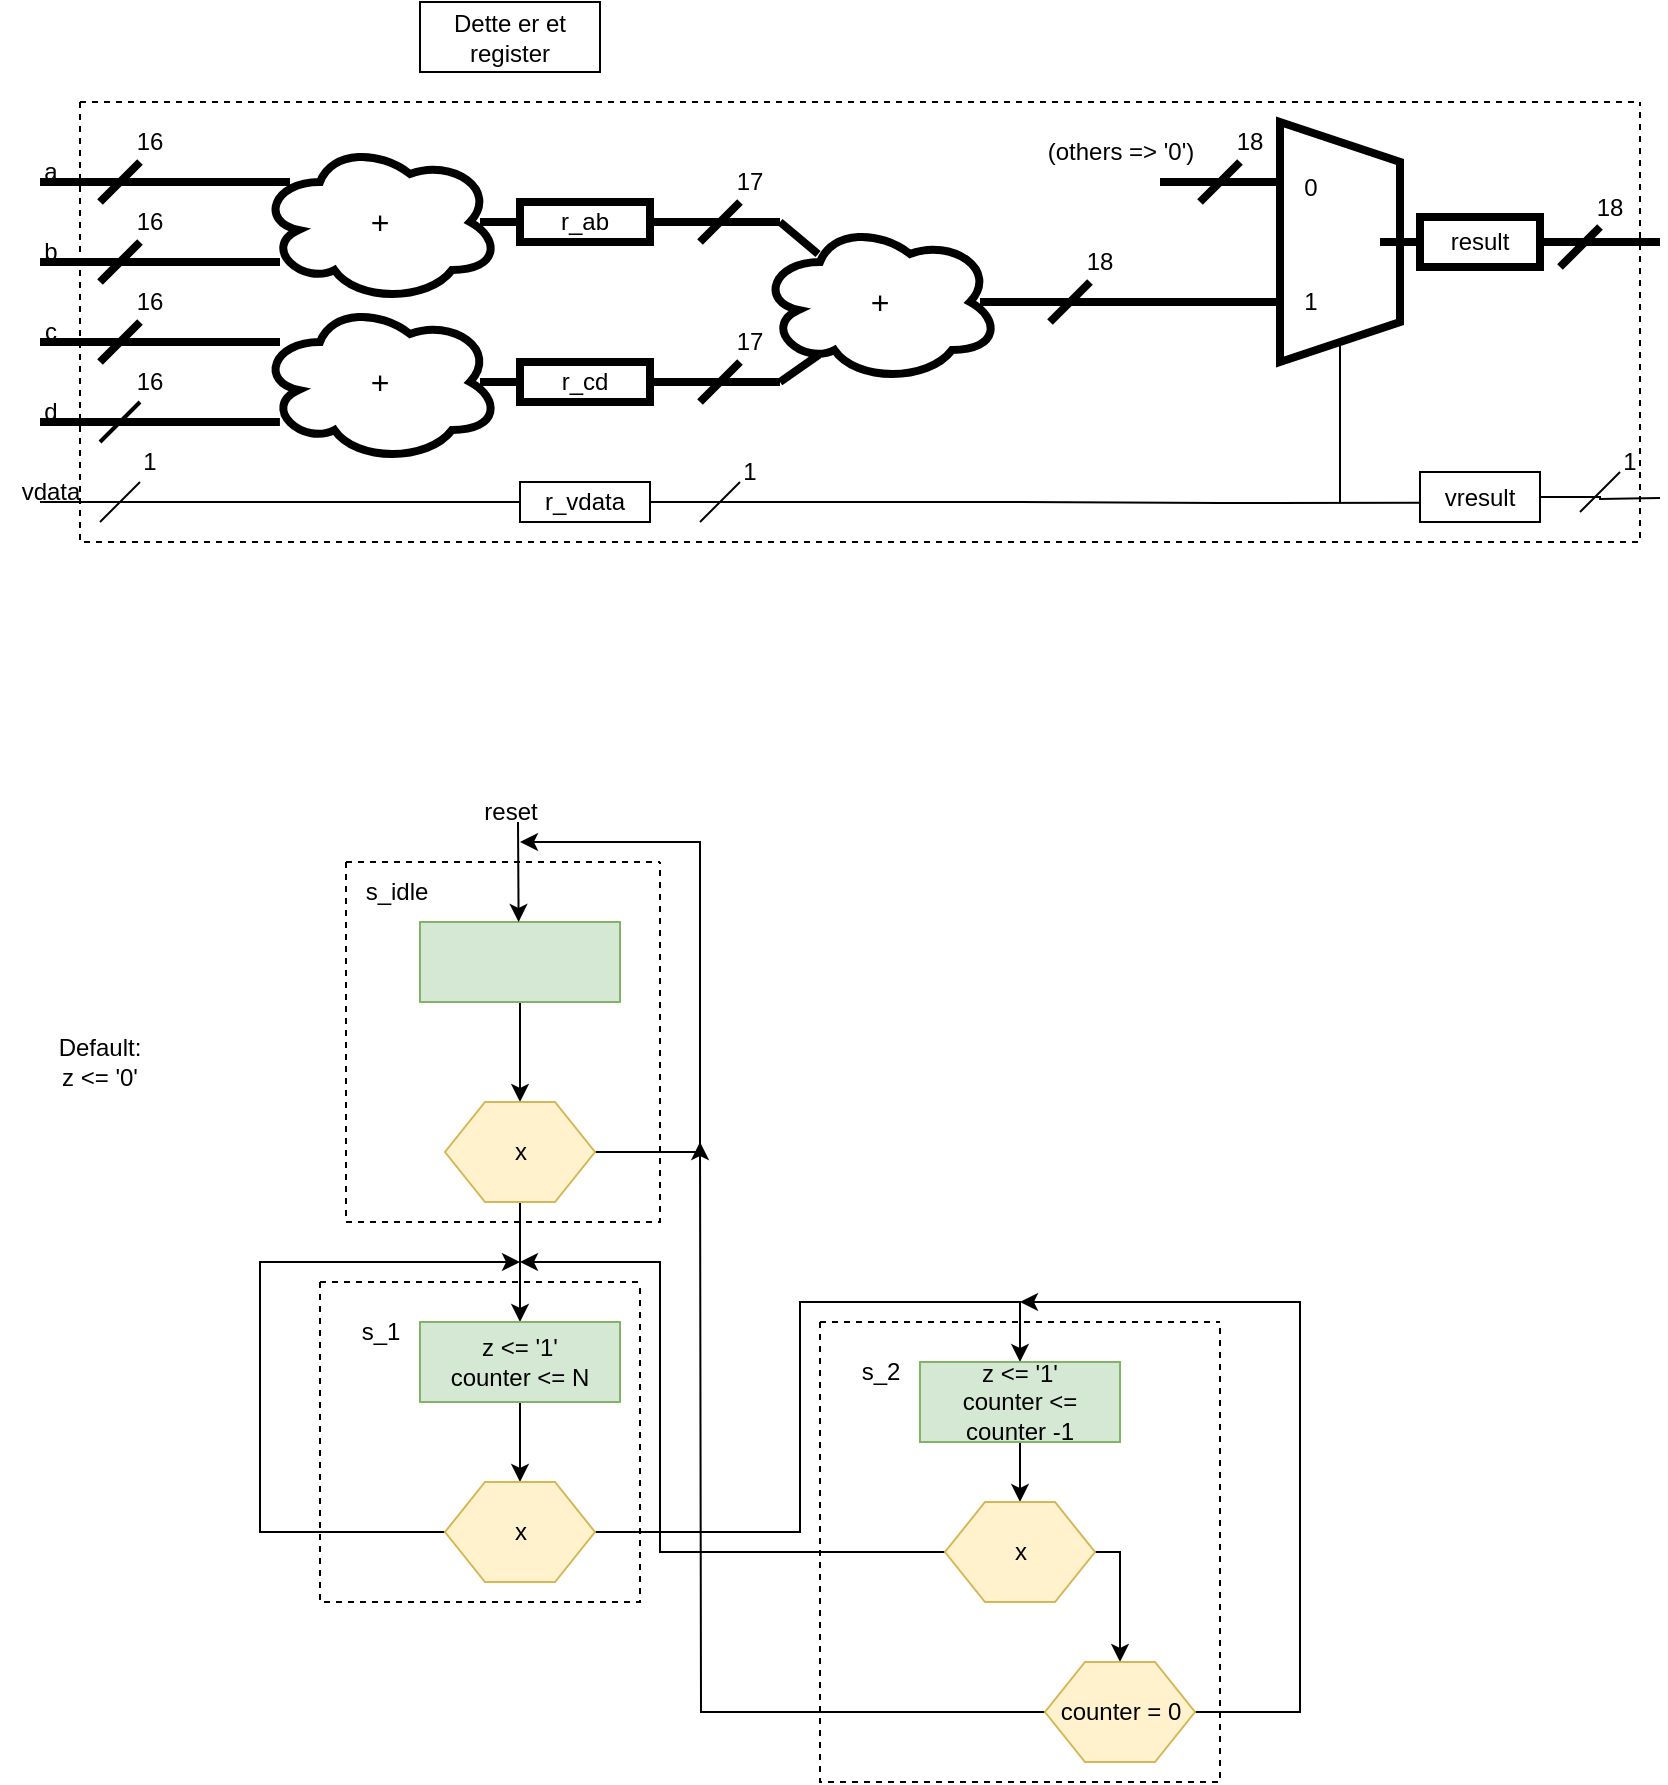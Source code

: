 <mxfile version="24.4.0" type="github">
  <diagram name="Page-1" id="O8xiczSv6fGkHhYAu4ld">
    <mxGraphModel dx="950" dy="628" grid="1" gridSize="10" guides="1" tooltips="1" connect="1" arrows="1" fold="1" page="1" pageScale="1" pageWidth="850" pageHeight="1100" math="0" shadow="0">
      <root>
        <mxCell id="0" />
        <mxCell id="1" parent="0" />
        <mxCell id="iTspX0f8WbzSxUGsEQno-1" value="" style="endArrow=none;html=1;rounded=0;strokeWidth=4;entryX=0.125;entryY=0.25;entryDx=0;entryDy=0;entryPerimeter=0;" parent="1" target="iTspX0f8WbzSxUGsEQno-30" edge="1">
          <mxGeometry width="50" height="50" relative="1" as="geometry">
            <mxPoint x="30" y="200" as="sourcePoint" />
            <mxPoint x="150" y="200" as="targetPoint" />
            <Array as="points">
              <mxPoint x="60" y="200" />
            </Array>
          </mxGeometry>
        </mxCell>
        <mxCell id="iTspX0f8WbzSxUGsEQno-2" value="a" style="text;html=1;align=center;verticalAlign=middle;resizable=0;points=[];autosize=1;strokeColor=none;fillColor=none;strokeWidth=4;" parent="1" vertex="1">
          <mxGeometry x="20" y="180" width="30" height="30" as="geometry" />
        </mxCell>
        <mxCell id="iTspX0f8WbzSxUGsEQno-3" value="" style="endArrow=none;html=1;rounded=0;strokeWidth=4;" parent="1" edge="1">
          <mxGeometry width="50" height="50" relative="1" as="geometry">
            <mxPoint x="30" y="240" as="sourcePoint" />
            <mxPoint x="150" y="240" as="targetPoint" />
          </mxGeometry>
        </mxCell>
        <mxCell id="iTspX0f8WbzSxUGsEQno-4" value="b" style="text;html=1;align=center;verticalAlign=middle;resizable=0;points=[];autosize=1;strokeColor=none;fillColor=none;strokeWidth=4;" parent="1" vertex="1">
          <mxGeometry x="20" y="220" width="30" height="30" as="geometry" />
        </mxCell>
        <mxCell id="iTspX0f8WbzSxUGsEQno-5" value="" style="endArrow=none;html=1;rounded=0;strokeWidth=4;" parent="1" edge="1">
          <mxGeometry width="50" height="50" relative="1" as="geometry">
            <mxPoint x="30" y="280" as="sourcePoint" />
            <mxPoint x="150" y="280" as="targetPoint" />
          </mxGeometry>
        </mxCell>
        <mxCell id="iTspX0f8WbzSxUGsEQno-6" value="c" style="text;html=1;align=center;verticalAlign=middle;resizable=0;points=[];autosize=1;strokeColor=none;fillColor=none;strokeWidth=4;" parent="1" vertex="1">
          <mxGeometry x="20" y="260" width="30" height="30" as="geometry" />
        </mxCell>
        <mxCell id="iTspX0f8WbzSxUGsEQno-7" value="" style="endArrow=none;html=1;rounded=0;strokeWidth=4;entryX=0.083;entryY=0.75;entryDx=0;entryDy=0;entryPerimeter=0;" parent="1" target="iTspX0f8WbzSxUGsEQno-32" edge="1">
          <mxGeometry width="50" height="50" relative="1" as="geometry">
            <mxPoint x="30" y="320" as="sourcePoint" />
            <mxPoint x="100" y="320" as="targetPoint" />
          </mxGeometry>
        </mxCell>
        <mxCell id="iTspX0f8WbzSxUGsEQno-8" value="d" style="text;html=1;align=center;verticalAlign=middle;resizable=0;points=[];autosize=1;strokeColor=none;fillColor=none;strokeWidth=2;" parent="1" vertex="1">
          <mxGeometry x="20" y="300" width="30" height="30" as="geometry" />
        </mxCell>
        <mxCell id="iTspX0f8WbzSxUGsEQno-9" value="" style="endArrow=none;html=1;rounded=0;strokeWidth=1;" parent="1" edge="1">
          <mxGeometry width="50" height="50" relative="1" as="geometry">
            <mxPoint x="30" y="360" as="sourcePoint" />
            <mxPoint x="250" y="360" as="targetPoint" />
          </mxGeometry>
        </mxCell>
        <mxCell id="iTspX0f8WbzSxUGsEQno-10" value="vdata" style="text;html=1;align=center;verticalAlign=middle;resizable=0;points=[];autosize=1;strokeColor=none;fillColor=none;strokeWidth=1;" parent="1" vertex="1">
          <mxGeometry x="10" y="340" width="50" height="30" as="geometry" />
        </mxCell>
        <mxCell id="iTspX0f8WbzSxUGsEQno-15" value="" style="group;strokeWidth=2;" parent="1" vertex="1" connectable="0">
          <mxGeometry x="60" y="170" width="40" height="40" as="geometry" />
        </mxCell>
        <mxCell id="iTspX0f8WbzSxUGsEQno-16" value="" style="endArrow=none;html=1;rounded=0;strokeWidth=4;" parent="iTspX0f8WbzSxUGsEQno-15" edge="1">
          <mxGeometry width="50" height="50" relative="1" as="geometry">
            <mxPoint y="40" as="sourcePoint" />
            <mxPoint x="20" y="20" as="targetPoint" />
          </mxGeometry>
        </mxCell>
        <mxCell id="iTspX0f8WbzSxUGsEQno-17" value="16" style="text;html=1;align=center;verticalAlign=middle;whiteSpace=wrap;rounded=0;strokeWidth=2;" parent="iTspX0f8WbzSxUGsEQno-15" vertex="1">
          <mxGeometry x="10" width="30" height="20" as="geometry" />
        </mxCell>
        <mxCell id="iTspX0f8WbzSxUGsEQno-18" value="" style="group;strokeWidth=4;" parent="1" vertex="1" connectable="0">
          <mxGeometry x="60" y="210" width="40" height="40" as="geometry" />
        </mxCell>
        <mxCell id="iTspX0f8WbzSxUGsEQno-19" value="" style="endArrow=none;html=1;rounded=0;strokeWidth=4;" parent="iTspX0f8WbzSxUGsEQno-18" edge="1">
          <mxGeometry width="50" height="50" relative="1" as="geometry">
            <mxPoint y="40" as="sourcePoint" />
            <mxPoint x="20" y="20" as="targetPoint" />
          </mxGeometry>
        </mxCell>
        <mxCell id="iTspX0f8WbzSxUGsEQno-20" value="16" style="text;html=1;align=center;verticalAlign=middle;whiteSpace=wrap;rounded=0;strokeWidth=4;" parent="iTspX0f8WbzSxUGsEQno-18" vertex="1">
          <mxGeometry x="10" width="30" height="20" as="geometry" />
        </mxCell>
        <mxCell id="iTspX0f8WbzSxUGsEQno-21" value="" style="group;strokeWidth=4;" parent="1" vertex="1" connectable="0">
          <mxGeometry x="60" y="250" width="40" height="40" as="geometry" />
        </mxCell>
        <mxCell id="iTspX0f8WbzSxUGsEQno-22" value="" style="endArrow=none;html=1;rounded=0;strokeWidth=4;" parent="iTspX0f8WbzSxUGsEQno-21" edge="1">
          <mxGeometry width="50" height="50" relative="1" as="geometry">
            <mxPoint y="40" as="sourcePoint" />
            <mxPoint x="20" y="20" as="targetPoint" />
          </mxGeometry>
        </mxCell>
        <mxCell id="iTspX0f8WbzSxUGsEQno-23" value="16" style="text;html=1;align=center;verticalAlign=middle;whiteSpace=wrap;rounded=0;strokeWidth=4;" parent="iTspX0f8WbzSxUGsEQno-21" vertex="1">
          <mxGeometry x="10" width="30" height="20" as="geometry" />
        </mxCell>
        <mxCell id="iTspX0f8WbzSxUGsEQno-24" value="" style="group;strokeWidth=2;" parent="1" vertex="1" connectable="0">
          <mxGeometry x="60" y="290" width="40" height="40" as="geometry" />
        </mxCell>
        <mxCell id="iTspX0f8WbzSxUGsEQno-25" value="" style="endArrow=none;html=1;rounded=0;strokeWidth=2;" parent="iTspX0f8WbzSxUGsEQno-24" edge="1">
          <mxGeometry width="50" height="50" relative="1" as="geometry">
            <mxPoint y="40" as="sourcePoint" />
            <mxPoint x="20" y="20" as="targetPoint" />
          </mxGeometry>
        </mxCell>
        <mxCell id="iTspX0f8WbzSxUGsEQno-26" value="16" style="text;html=1;align=center;verticalAlign=middle;whiteSpace=wrap;rounded=0;strokeWidth=4;" parent="iTspX0f8WbzSxUGsEQno-24" vertex="1">
          <mxGeometry x="10" width="30" height="20" as="geometry" />
        </mxCell>
        <mxCell id="iTspX0f8WbzSxUGsEQno-27" value="" style="group;strokeWidth=1;" parent="1" vertex="1" connectable="0">
          <mxGeometry x="60" y="330" width="40" height="40" as="geometry" />
        </mxCell>
        <mxCell id="iTspX0f8WbzSxUGsEQno-28" value="" style="endArrow=none;html=1;rounded=0;strokeWidth=1;" parent="iTspX0f8WbzSxUGsEQno-27" edge="1">
          <mxGeometry width="50" height="50" relative="1" as="geometry">
            <mxPoint y="40" as="sourcePoint" />
            <mxPoint x="20" y="20" as="targetPoint" />
          </mxGeometry>
        </mxCell>
        <mxCell id="iTspX0f8WbzSxUGsEQno-29" value="1" style="text;html=1;align=center;verticalAlign=middle;whiteSpace=wrap;rounded=0;strokeWidth=1;" parent="iTspX0f8WbzSxUGsEQno-27" vertex="1">
          <mxGeometry x="10" width="30" height="20" as="geometry" />
        </mxCell>
        <mxCell id="iTspX0f8WbzSxUGsEQno-33" style="edgeStyle=orthogonalEdgeStyle;rounded=0;orthogonalLoop=1;jettySize=auto;html=1;endArrow=none;endFill=0;strokeWidth=4;" parent="1" edge="1">
          <mxGeometry relative="1" as="geometry">
            <mxPoint x="270" y="220" as="targetPoint" />
            <mxPoint x="250" y="220" as="sourcePoint" />
          </mxGeometry>
        </mxCell>
        <mxCell id="iTspX0f8WbzSxUGsEQno-30" value="&lt;font style=&quot;font-size: 16px;&quot;&gt;+&lt;/font&gt;" style="ellipse;shape=cloud;whiteSpace=wrap;html=1;strokeWidth=4;" parent="1" vertex="1">
          <mxGeometry x="140" y="180" width="120" height="80" as="geometry" />
        </mxCell>
        <mxCell id="iTspX0f8WbzSxUGsEQno-32" value="&lt;font style=&quot;font-size: 16px;&quot;&gt;+&lt;/font&gt;" style="ellipse;shape=cloud;whiteSpace=wrap;html=1;strokeWidth=4;" parent="1" vertex="1">
          <mxGeometry x="140" y="260" width="120" height="80" as="geometry" />
        </mxCell>
        <mxCell id="iTspX0f8WbzSxUGsEQno-36" style="edgeStyle=orthogonalEdgeStyle;rounded=0;orthogonalLoop=1;jettySize=auto;html=1;endArrow=none;endFill=0;strokeWidth=4;" parent="1" source="iTspX0f8WbzSxUGsEQno-34" edge="1">
          <mxGeometry relative="1" as="geometry">
            <mxPoint x="400" y="220" as="targetPoint" />
          </mxGeometry>
        </mxCell>
        <mxCell id="iTspX0f8WbzSxUGsEQno-34" value="r_ab" style="rounded=0;whiteSpace=wrap;html=1;strokeWidth=4;" parent="1" vertex="1">
          <mxGeometry x="270" y="210" width="65" height="20" as="geometry" />
        </mxCell>
        <mxCell id="iTspX0f8WbzSxUGsEQno-37" value="" style="group;strokeWidth=4;" parent="1" vertex="1" connectable="0">
          <mxGeometry x="360" y="190" width="40" height="40" as="geometry" />
        </mxCell>
        <mxCell id="iTspX0f8WbzSxUGsEQno-38" value="" style="endArrow=none;html=1;rounded=0;strokeWidth=4;" parent="iTspX0f8WbzSxUGsEQno-37" edge="1">
          <mxGeometry width="50" height="50" relative="1" as="geometry">
            <mxPoint y="40" as="sourcePoint" />
            <mxPoint x="20" y="20" as="targetPoint" />
          </mxGeometry>
        </mxCell>
        <mxCell id="iTspX0f8WbzSxUGsEQno-39" value="17" style="text;html=1;align=center;verticalAlign=middle;whiteSpace=wrap;rounded=0;strokeWidth=4;" parent="iTspX0f8WbzSxUGsEQno-37" vertex="1">
          <mxGeometry x="10" width="30" height="20" as="geometry" />
        </mxCell>
        <mxCell id="iTspX0f8WbzSxUGsEQno-40" style="edgeStyle=orthogonalEdgeStyle;rounded=0;orthogonalLoop=1;jettySize=auto;html=1;endArrow=none;endFill=0;strokeWidth=4;" parent="1" edge="1">
          <mxGeometry relative="1" as="geometry">
            <mxPoint x="270" y="300" as="targetPoint" />
            <mxPoint x="250" y="300" as="sourcePoint" />
          </mxGeometry>
        </mxCell>
        <mxCell id="iTspX0f8WbzSxUGsEQno-41" style="edgeStyle=orthogonalEdgeStyle;rounded=0;orthogonalLoop=1;jettySize=auto;html=1;endArrow=none;endFill=0;strokeWidth=4;" parent="1" source="iTspX0f8WbzSxUGsEQno-42" edge="1">
          <mxGeometry relative="1" as="geometry">
            <mxPoint x="400" y="300" as="targetPoint" />
          </mxGeometry>
        </mxCell>
        <mxCell id="iTspX0f8WbzSxUGsEQno-42" value="r_cd" style="rounded=0;whiteSpace=wrap;html=1;strokeWidth=4;" parent="1" vertex="1">
          <mxGeometry x="270" y="290" width="65" height="20" as="geometry" />
        </mxCell>
        <mxCell id="iTspX0f8WbzSxUGsEQno-43" value="" style="group;strokeWidth=4;" parent="1" vertex="1" connectable="0">
          <mxGeometry x="360" y="270" width="40" height="40" as="geometry" />
        </mxCell>
        <mxCell id="iTspX0f8WbzSxUGsEQno-44" value="" style="endArrow=none;html=1;rounded=0;strokeWidth=4;" parent="iTspX0f8WbzSxUGsEQno-43" edge="1">
          <mxGeometry width="50" height="50" relative="1" as="geometry">
            <mxPoint y="40" as="sourcePoint" />
            <mxPoint x="20" y="20" as="targetPoint" />
          </mxGeometry>
        </mxCell>
        <mxCell id="iTspX0f8WbzSxUGsEQno-45" value="17" style="text;html=1;align=center;verticalAlign=middle;whiteSpace=wrap;rounded=0;strokeWidth=4;" parent="iTspX0f8WbzSxUGsEQno-43" vertex="1">
          <mxGeometry x="10" width="30" height="20" as="geometry" />
        </mxCell>
        <mxCell id="iTspX0f8WbzSxUGsEQno-46" style="edgeStyle=orthogonalEdgeStyle;rounded=0;orthogonalLoop=1;jettySize=auto;html=1;endArrow=none;endFill=0;strokeWidth=1;" parent="1" edge="1">
          <mxGeometry relative="1" as="geometry">
            <mxPoint x="270" y="360" as="targetPoint" />
            <mxPoint x="250" y="360" as="sourcePoint" />
          </mxGeometry>
        </mxCell>
        <mxCell id="iTspX0f8WbzSxUGsEQno-47" style="edgeStyle=orthogonalEdgeStyle;rounded=0;orthogonalLoop=1;jettySize=auto;html=1;endArrow=none;endFill=0;strokeWidth=1;" parent="1" source="iTspX0f8WbzSxUGsEQno-48" edge="1">
          <mxGeometry relative="1" as="geometry">
            <mxPoint x="400" y="360" as="targetPoint" />
          </mxGeometry>
        </mxCell>
        <mxCell id="iTspX0f8WbzSxUGsEQno-48" value="r_vdata" style="rounded=0;whiteSpace=wrap;html=1;strokeWidth=1;" parent="1" vertex="1">
          <mxGeometry x="270" y="350" width="65" height="20" as="geometry" />
        </mxCell>
        <mxCell id="iTspX0f8WbzSxUGsEQno-49" value="" style="group;strokeWidth=4;" parent="1" vertex="1" connectable="0">
          <mxGeometry x="360" y="335" width="40" height="40" as="geometry" />
        </mxCell>
        <mxCell id="iTspX0f8WbzSxUGsEQno-50" value="" style="endArrow=none;html=1;rounded=0;strokeWidth=1;" parent="iTspX0f8WbzSxUGsEQno-49" edge="1">
          <mxGeometry width="50" height="50" relative="1" as="geometry">
            <mxPoint y="35" as="sourcePoint" />
            <mxPoint x="20" y="15" as="targetPoint" />
          </mxGeometry>
        </mxCell>
        <mxCell id="iTspX0f8WbzSxUGsEQno-51" value="1" style="text;html=1;align=center;verticalAlign=middle;whiteSpace=wrap;rounded=0;strokeWidth=4;" parent="iTspX0f8WbzSxUGsEQno-49" vertex="1">
          <mxGeometry x="10" width="30" height="20" as="geometry" />
        </mxCell>
        <mxCell id="iTspX0f8WbzSxUGsEQno-52" style="edgeStyle=orthogonalEdgeStyle;rounded=0;orthogonalLoop=1;jettySize=auto;html=1;endArrow=none;endFill=0;strokeWidth=4;" parent="1" edge="1">
          <mxGeometry relative="1" as="geometry">
            <mxPoint x="520" y="260" as="targetPoint" />
            <mxPoint x="500" y="260" as="sourcePoint" />
          </mxGeometry>
        </mxCell>
        <mxCell id="iTspX0f8WbzSxUGsEQno-53" value="&lt;font style=&quot;font-size: 16px;&quot;&gt;+&lt;/font&gt;" style="ellipse;shape=cloud;whiteSpace=wrap;html=1;strokeWidth=4;" parent="1" vertex="1">
          <mxGeometry x="390" y="220" width="120" height="80" as="geometry" />
        </mxCell>
        <mxCell id="iTspX0f8WbzSxUGsEQno-54" style="edgeStyle=orthogonalEdgeStyle;rounded=0;orthogonalLoop=1;jettySize=auto;html=1;endArrow=none;endFill=0;strokeWidth=4;" parent="1" edge="1">
          <mxGeometry relative="1" as="geometry">
            <mxPoint x="650" y="260" as="targetPoint" />
            <mxPoint x="500" y="260" as="sourcePoint" />
          </mxGeometry>
        </mxCell>
        <mxCell id="iTspX0f8WbzSxUGsEQno-56" value="" style="group;strokeWidth=4;" parent="1" vertex="1" connectable="0">
          <mxGeometry x="535" y="230" width="40" height="40" as="geometry" />
        </mxCell>
        <mxCell id="iTspX0f8WbzSxUGsEQno-57" value="" style="endArrow=none;html=1;rounded=0;strokeWidth=4;" parent="iTspX0f8WbzSxUGsEQno-56" edge="1">
          <mxGeometry width="50" height="50" relative="1" as="geometry">
            <mxPoint y="40" as="sourcePoint" />
            <mxPoint x="20" y="20" as="targetPoint" />
          </mxGeometry>
        </mxCell>
        <mxCell id="iTspX0f8WbzSxUGsEQno-58" value="18" style="text;html=1;align=center;verticalAlign=middle;whiteSpace=wrap;rounded=0;strokeWidth=4;" parent="iTspX0f8WbzSxUGsEQno-56" vertex="1">
          <mxGeometry x="10" width="30" height="20" as="geometry" />
        </mxCell>
        <mxCell id="iTspX0f8WbzSxUGsEQno-60" value="" style="endArrow=none;html=1;rounded=0;strokeWidth=4;entryX=0.246;entryY=0.829;entryDx=0;entryDy=0;entryPerimeter=0;" parent="1" target="iTspX0f8WbzSxUGsEQno-53" edge="1">
          <mxGeometry width="50" height="50" relative="1" as="geometry">
            <mxPoint x="400" y="300" as="sourcePoint" />
            <mxPoint x="415" y="290" as="targetPoint" />
          </mxGeometry>
        </mxCell>
        <mxCell id="iTspX0f8WbzSxUGsEQno-61" value="" style="endArrow=none;html=1;rounded=0;strokeWidth=4;entryX=0.242;entryY=0.2;entryDx=0;entryDy=0;entryPerimeter=0;" parent="1" target="iTspX0f8WbzSxUGsEQno-53" edge="1">
          <mxGeometry width="50" height="50" relative="1" as="geometry">
            <mxPoint x="400" y="220" as="sourcePoint" />
            <mxPoint x="415" y="210" as="targetPoint" />
          </mxGeometry>
        </mxCell>
        <mxCell id="iTspX0f8WbzSxUGsEQno-62" style="edgeStyle=orthogonalEdgeStyle;rounded=0;orthogonalLoop=1;jettySize=auto;html=1;endArrow=none;endFill=0;strokeWidth=1;" parent="1" edge="1">
          <mxGeometry relative="1" as="geometry">
            <mxPoint x="520" y="360" as="targetPoint" />
            <mxPoint x="400" y="360" as="sourcePoint" />
          </mxGeometry>
        </mxCell>
        <mxCell id="iTspX0f8WbzSxUGsEQno-63" style="edgeStyle=orthogonalEdgeStyle;rounded=0;orthogonalLoop=1;jettySize=auto;html=1;endArrow=none;endFill=0;strokeWidth=1;entryX=0.02;entryY=0.616;entryDx=0;entryDy=0;entryPerimeter=0;" parent="1" target="iTspX0f8WbzSxUGsEQno-72" edge="1">
          <mxGeometry relative="1" as="geometry">
            <mxPoint x="650" y="360" as="targetPoint" />
            <mxPoint x="520" y="360" as="sourcePoint" />
          </mxGeometry>
        </mxCell>
        <mxCell id="iTspX0f8WbzSxUGsEQno-65" value="" style="group;strokeWidth=4;" parent="1" vertex="1" connectable="0">
          <mxGeometry x="800" y="330" width="40" height="40" as="geometry" />
        </mxCell>
        <mxCell id="iTspX0f8WbzSxUGsEQno-66" value="" style="endArrow=none;html=1;rounded=0;strokeWidth=1;" parent="iTspX0f8WbzSxUGsEQno-65" edge="1">
          <mxGeometry width="50" height="50" relative="1" as="geometry">
            <mxPoint y="35" as="sourcePoint" />
            <mxPoint x="20" y="15" as="targetPoint" />
          </mxGeometry>
        </mxCell>
        <mxCell id="iTspX0f8WbzSxUGsEQno-67" value="1" style="text;html=1;align=center;verticalAlign=middle;whiteSpace=wrap;rounded=0;strokeWidth=4;" parent="iTspX0f8WbzSxUGsEQno-65" vertex="1">
          <mxGeometry x="10" width="30" height="20" as="geometry" />
        </mxCell>
        <mxCell id="iTspX0f8WbzSxUGsEQno-71" style="edgeStyle=orthogonalEdgeStyle;rounded=0;orthogonalLoop=1;jettySize=auto;html=1;endArrow=none;endFill=0;strokeWidth=4;" parent="1" source="iTspX0f8WbzSxUGsEQno-73" edge="1">
          <mxGeometry relative="1" as="geometry">
            <mxPoint x="840" y="230" as="targetPoint" />
          </mxGeometry>
        </mxCell>
        <mxCell id="iTspX0f8WbzSxUGsEQno-68" value="" style="shape=trapezoid;perimeter=trapezoidPerimeter;whiteSpace=wrap;html=1;fixedSize=1;rotation=90;strokeWidth=4;" parent="1" vertex="1">
          <mxGeometry x="620" y="200" width="120" height="60" as="geometry" />
        </mxCell>
        <mxCell id="iTspX0f8WbzSxUGsEQno-69" value="" style="endArrow=none;html=1;rounded=0;strokeWidth=4;" parent="1" edge="1">
          <mxGeometry width="50" height="50" relative="1" as="geometry">
            <mxPoint x="590" y="200" as="sourcePoint" />
            <mxPoint x="650" y="200" as="targetPoint" />
          </mxGeometry>
        </mxCell>
        <mxCell id="iTspX0f8WbzSxUGsEQno-70" value="(others =&amp;gt; &#39;0&#39;)" style="text;html=1;align=center;verticalAlign=middle;resizable=0;points=[];autosize=1;strokeColor=none;fillColor=none;" parent="1" vertex="1">
          <mxGeometry x="520" y="170" width="100" height="30" as="geometry" />
        </mxCell>
        <mxCell id="iTspX0f8WbzSxUGsEQno-76" style="edgeStyle=orthogonalEdgeStyle;rounded=0;orthogonalLoop=1;jettySize=auto;html=1;endArrow=none;endFill=0;" parent="1" source="iTspX0f8WbzSxUGsEQno-72" edge="1">
          <mxGeometry relative="1" as="geometry">
            <mxPoint x="840" y="358" as="targetPoint" />
          </mxGeometry>
        </mxCell>
        <mxCell id="iTspX0f8WbzSxUGsEQno-74" value="" style="edgeStyle=orthogonalEdgeStyle;rounded=0;orthogonalLoop=1;jettySize=auto;html=1;endArrow=none;endFill=0;strokeWidth=4;" parent="1" source="iTspX0f8WbzSxUGsEQno-68" target="iTspX0f8WbzSxUGsEQno-73" edge="1">
          <mxGeometry relative="1" as="geometry">
            <mxPoint x="820" y="230" as="targetPoint" />
            <mxPoint x="710" y="230" as="sourcePoint" />
          </mxGeometry>
        </mxCell>
        <mxCell id="iTspX0f8WbzSxUGsEQno-75" value="" style="endArrow=none;html=1;rounded=0;" parent="1" target="iTspX0f8WbzSxUGsEQno-68" edge="1">
          <mxGeometry width="50" height="50" relative="1" as="geometry">
            <mxPoint x="680" y="360" as="sourcePoint" />
            <mxPoint x="690" y="290" as="targetPoint" />
          </mxGeometry>
        </mxCell>
        <mxCell id="iTspX0f8WbzSxUGsEQno-78" value="Dette er et register" style="rounded=0;whiteSpace=wrap;html=1;" parent="1" vertex="1">
          <mxGeometry x="220" y="110" width="90" height="35" as="geometry" />
        </mxCell>
        <mxCell id="iTspX0f8WbzSxUGsEQno-80" value="" style="group;strokeWidth=4;" parent="1" vertex="1" connectable="0">
          <mxGeometry x="610" y="170" width="40" height="40" as="geometry" />
        </mxCell>
        <mxCell id="iTspX0f8WbzSxUGsEQno-81" value="" style="endArrow=none;html=1;rounded=0;strokeWidth=4;" parent="iTspX0f8WbzSxUGsEQno-80" edge="1">
          <mxGeometry width="50" height="50" relative="1" as="geometry">
            <mxPoint y="40" as="sourcePoint" />
            <mxPoint x="20" y="20" as="targetPoint" />
          </mxGeometry>
        </mxCell>
        <mxCell id="iTspX0f8WbzSxUGsEQno-82" value="18" style="text;html=1;align=center;verticalAlign=middle;whiteSpace=wrap;rounded=0;strokeWidth=4;" parent="iTspX0f8WbzSxUGsEQno-80" vertex="1">
          <mxGeometry x="10" width="30" height="20" as="geometry" />
        </mxCell>
        <mxCell id="iTspX0f8WbzSxUGsEQno-83" value="0" style="text;html=1;align=center;verticalAlign=middle;resizable=0;points=[];autosize=1;strokeColor=none;fillColor=none;" parent="1" vertex="1">
          <mxGeometry x="650" y="187.5" width="30" height="30" as="geometry" />
        </mxCell>
        <mxCell id="iTspX0f8WbzSxUGsEQno-84" value="1" style="text;html=1;align=center;verticalAlign=middle;resizable=0;points=[];autosize=1;strokeColor=none;fillColor=none;" parent="1" vertex="1">
          <mxGeometry x="650" y="245" width="30" height="30" as="geometry" />
        </mxCell>
        <mxCell id="iTspX0f8WbzSxUGsEQno-85" value="" style="swimlane;startSize=0;dashed=1;" parent="1" vertex="1">
          <mxGeometry x="50" y="160" width="780" height="220" as="geometry" />
        </mxCell>
        <mxCell id="iTspX0f8WbzSxUGsEQno-86" value="" style="group;strokeWidth=4;" parent="iTspX0f8WbzSxUGsEQno-85" vertex="1" connectable="0">
          <mxGeometry x="740" y="42.5" width="40" height="40" as="geometry" />
        </mxCell>
        <mxCell id="iTspX0f8WbzSxUGsEQno-87" value="" style="endArrow=none;html=1;rounded=0;strokeWidth=4;" parent="iTspX0f8WbzSxUGsEQno-86" edge="1">
          <mxGeometry width="50" height="50" relative="1" as="geometry">
            <mxPoint y="40" as="sourcePoint" />
            <mxPoint x="20" y="20" as="targetPoint" />
          </mxGeometry>
        </mxCell>
        <mxCell id="iTspX0f8WbzSxUGsEQno-88" value="18" style="text;html=1;align=center;verticalAlign=middle;whiteSpace=wrap;rounded=0;strokeWidth=4;" parent="iTspX0f8WbzSxUGsEQno-86" vertex="1">
          <mxGeometry x="10" width="30" height="20" as="geometry" />
        </mxCell>
        <mxCell id="iTspX0f8WbzSxUGsEQno-73" value="&lt;div&gt;result&lt;/div&gt;" style="rounded=0;whiteSpace=wrap;html=1;strokeWidth=4;" parent="iTspX0f8WbzSxUGsEQno-85" vertex="1">
          <mxGeometry x="670" y="57.5" width="60" height="25" as="geometry" />
        </mxCell>
        <mxCell id="iTspX0f8WbzSxUGsEQno-72" value="vresult" style="rounded=0;whiteSpace=wrap;html=1;" parent="iTspX0f8WbzSxUGsEQno-85" vertex="1">
          <mxGeometry x="670" y="185" width="60" height="25" as="geometry" />
        </mxCell>
        <mxCell id="S9B2fqf1G8GFSC3Ct63Y-15" value="Default:&lt;div&gt;z &amp;lt;= &#39;0&#39;&lt;br&gt;&lt;/div&gt;" style="text;html=1;align=center;verticalAlign=middle;whiteSpace=wrap;rounded=0;" vertex="1" parent="1">
          <mxGeometry x="10" y="520" width="100" height="240" as="geometry" />
        </mxCell>
        <mxCell id="S9B2fqf1G8GFSC3Ct63Y-42" style="edgeStyle=orthogonalEdgeStyle;rounded=0;orthogonalLoop=1;jettySize=auto;html=1;entryX=0.5;entryY=0;entryDx=0;entryDy=0;" edge="1" parent="1" source="S9B2fqf1G8GFSC3Ct63Y-34" target="S9B2fqf1G8GFSC3Ct63Y-35">
          <mxGeometry relative="1" as="geometry" />
        </mxCell>
        <mxCell id="S9B2fqf1G8GFSC3Ct63Y-34" value="" style="rounded=0;whiteSpace=wrap;html=1;fillColor=#d5e8d4;strokeColor=#82b366;" vertex="1" parent="1">
          <mxGeometry x="220" y="570" width="100" height="40" as="geometry" />
        </mxCell>
        <mxCell id="S9B2fqf1G8GFSC3Ct63Y-36" style="edgeStyle=orthogonalEdgeStyle;rounded=0;orthogonalLoop=1;jettySize=auto;html=1;" edge="1" parent="1" source="S9B2fqf1G8GFSC3Ct63Y-35">
          <mxGeometry relative="1" as="geometry">
            <mxPoint x="270" y="530" as="targetPoint" />
            <Array as="points">
              <mxPoint x="360" y="685" />
              <mxPoint x="360" y="530" />
            </Array>
          </mxGeometry>
        </mxCell>
        <mxCell id="S9B2fqf1G8GFSC3Ct63Y-44" style="edgeStyle=orthogonalEdgeStyle;rounded=0;orthogonalLoop=1;jettySize=auto;html=1;" edge="1" parent="1" source="S9B2fqf1G8GFSC3Ct63Y-35" target="S9B2fqf1G8GFSC3Ct63Y-43">
          <mxGeometry relative="1" as="geometry" />
        </mxCell>
        <mxCell id="S9B2fqf1G8GFSC3Ct63Y-35" value="x" style="shape=hexagon;perimeter=hexagonPerimeter2;whiteSpace=wrap;html=1;fixedSize=1;fillColor=#fff2cc;strokeColor=#d6b656;" vertex="1" parent="1">
          <mxGeometry x="232.5" y="660" width="75" height="50" as="geometry" />
        </mxCell>
        <mxCell id="S9B2fqf1G8GFSC3Ct63Y-38" value="" style="endArrow=classic;html=1;rounded=0;" edge="1" parent="1">
          <mxGeometry width="50" height="50" relative="1" as="geometry">
            <mxPoint x="269" y="520" as="sourcePoint" />
            <mxPoint x="269.31" y="570" as="targetPoint" />
          </mxGeometry>
        </mxCell>
        <mxCell id="S9B2fqf1G8GFSC3Ct63Y-39" value="reset" style="text;html=1;align=center;verticalAlign=middle;resizable=0;points=[];autosize=1;strokeColor=none;fillColor=none;" vertex="1" parent="1">
          <mxGeometry x="240" y="500" width="50" height="30" as="geometry" />
        </mxCell>
        <mxCell id="S9B2fqf1G8GFSC3Ct63Y-40" value="s_idle" style="text;html=1;align=center;verticalAlign=middle;resizable=0;points=[];autosize=1;strokeColor=none;fillColor=none;" vertex="1" parent="1">
          <mxGeometry x="182.5" y="540" width="50" height="30" as="geometry" />
        </mxCell>
        <mxCell id="S9B2fqf1G8GFSC3Ct63Y-41" value="" style="swimlane;startSize=0;dashed=1;" vertex="1" parent="1">
          <mxGeometry x="183" y="540" width="157" height="180" as="geometry" />
        </mxCell>
        <mxCell id="S9B2fqf1G8GFSC3Ct63Y-47" style="edgeStyle=orthogonalEdgeStyle;rounded=0;orthogonalLoop=1;jettySize=auto;html=1;entryX=0.5;entryY=0;entryDx=0;entryDy=0;" edge="1" parent="1" source="S9B2fqf1G8GFSC3Ct63Y-43" target="S9B2fqf1G8GFSC3Ct63Y-46">
          <mxGeometry relative="1" as="geometry" />
        </mxCell>
        <mxCell id="S9B2fqf1G8GFSC3Ct63Y-43" value="&lt;div&gt;z &amp;lt;= &#39;1&#39;&lt;/div&gt;&lt;div&gt;counter &amp;lt;= N&lt;br&gt;&lt;/div&gt;" style="rounded=0;whiteSpace=wrap;html=1;fillColor=#d5e8d4;strokeColor=#82b366;" vertex="1" parent="1">
          <mxGeometry x="220" y="770" width="100" height="40" as="geometry" />
        </mxCell>
        <mxCell id="S9B2fqf1G8GFSC3Ct63Y-48" style="edgeStyle=orthogonalEdgeStyle;rounded=0;orthogonalLoop=1;jettySize=auto;html=1;" edge="1" parent="1" source="S9B2fqf1G8GFSC3Ct63Y-46">
          <mxGeometry relative="1" as="geometry">
            <mxPoint x="270" y="740" as="targetPoint" />
            <Array as="points">
              <mxPoint x="140" y="875" />
              <mxPoint x="140" y="740" />
            </Array>
          </mxGeometry>
        </mxCell>
        <mxCell id="S9B2fqf1G8GFSC3Ct63Y-57" style="edgeStyle=orthogonalEdgeStyle;rounded=0;orthogonalLoop=1;jettySize=auto;html=1;entryX=0.5;entryY=0;entryDx=0;entryDy=0;" edge="1" parent="1" source="S9B2fqf1G8GFSC3Ct63Y-46" target="S9B2fqf1G8GFSC3Ct63Y-49">
          <mxGeometry relative="1" as="geometry">
            <mxPoint x="520" y="760" as="targetPoint" />
            <Array as="points">
              <mxPoint x="410" y="875" />
              <mxPoint x="410" y="760" />
              <mxPoint x="520" y="760" />
            </Array>
          </mxGeometry>
        </mxCell>
        <mxCell id="S9B2fqf1G8GFSC3Ct63Y-46" value="x" style="shape=hexagon;perimeter=hexagonPerimeter2;whiteSpace=wrap;html=1;fixedSize=1;fillColor=#fff2cc;strokeColor=#d6b656;" vertex="1" parent="1">
          <mxGeometry x="232.5" y="850" width="75" height="50" as="geometry" />
        </mxCell>
        <mxCell id="S9B2fqf1G8GFSC3Ct63Y-55" style="edgeStyle=orthogonalEdgeStyle;rounded=0;orthogonalLoop=1;jettySize=auto;html=1;entryX=0.5;entryY=0;entryDx=0;entryDy=0;" edge="1" parent="1" source="S9B2fqf1G8GFSC3Ct63Y-49" target="S9B2fqf1G8GFSC3Ct63Y-50">
          <mxGeometry relative="1" as="geometry" />
        </mxCell>
        <mxCell id="S9B2fqf1G8GFSC3Ct63Y-49" value="&lt;div&gt;z &amp;lt;= &#39;1&#39;&lt;/div&gt;&lt;div&gt;counter &amp;lt;= counter -1&lt;br&gt;&lt;/div&gt;" style="rounded=0;whiteSpace=wrap;html=1;fillColor=#d5e8d4;strokeColor=#82b366;" vertex="1" parent="1">
          <mxGeometry x="470" y="790" width="100" height="40" as="geometry" />
        </mxCell>
        <mxCell id="S9B2fqf1G8GFSC3Ct63Y-52" style="edgeStyle=orthogonalEdgeStyle;rounded=0;orthogonalLoop=1;jettySize=auto;html=1;entryX=0.5;entryY=0;entryDx=0;entryDy=0;" edge="1" parent="1" source="S9B2fqf1G8GFSC3Ct63Y-50" target="S9B2fqf1G8GFSC3Ct63Y-51">
          <mxGeometry relative="1" as="geometry">
            <Array as="points">
              <mxPoint x="570" y="885" />
            </Array>
          </mxGeometry>
        </mxCell>
        <mxCell id="S9B2fqf1G8GFSC3Ct63Y-56" style="edgeStyle=orthogonalEdgeStyle;rounded=0;orthogonalLoop=1;jettySize=auto;html=1;" edge="1" parent="1" source="S9B2fqf1G8GFSC3Ct63Y-50">
          <mxGeometry relative="1" as="geometry">
            <mxPoint x="270" y="740" as="targetPoint" />
            <Array as="points">
              <mxPoint x="340" y="885" />
              <mxPoint x="340" y="740" />
              <mxPoint x="290" y="740" />
            </Array>
          </mxGeometry>
        </mxCell>
        <mxCell id="S9B2fqf1G8GFSC3Ct63Y-50" value="x" style="shape=hexagon;perimeter=hexagonPerimeter2;whiteSpace=wrap;html=1;fixedSize=1;fillColor=#fff2cc;strokeColor=#d6b656;" vertex="1" parent="1">
          <mxGeometry x="482.5" y="860" width="75" height="50" as="geometry" />
        </mxCell>
        <mxCell id="S9B2fqf1G8GFSC3Ct63Y-53" style="edgeStyle=orthogonalEdgeStyle;rounded=0;orthogonalLoop=1;jettySize=auto;html=1;" edge="1" parent="1" source="S9B2fqf1G8GFSC3Ct63Y-51">
          <mxGeometry relative="1" as="geometry">
            <mxPoint x="520" y="760" as="targetPoint" />
            <Array as="points">
              <mxPoint x="660" y="965" />
              <mxPoint x="660" y="760" />
            </Array>
          </mxGeometry>
        </mxCell>
        <mxCell id="S9B2fqf1G8GFSC3Ct63Y-60" style="edgeStyle=orthogonalEdgeStyle;rounded=0;orthogonalLoop=1;jettySize=auto;html=1;" edge="1" parent="1" source="S9B2fqf1G8GFSC3Ct63Y-51">
          <mxGeometry relative="1" as="geometry">
            <mxPoint x="360" y="680" as="targetPoint" />
          </mxGeometry>
        </mxCell>
        <mxCell id="S9B2fqf1G8GFSC3Ct63Y-51" value="counter = 0" style="shape=hexagon;perimeter=hexagonPerimeter2;whiteSpace=wrap;html=1;fixedSize=1;fillColor=#fff2cc;strokeColor=#d6b656;" vertex="1" parent="1">
          <mxGeometry x="532.5" y="940" width="75" height="50" as="geometry" />
        </mxCell>
        <mxCell id="S9B2fqf1G8GFSC3Ct63Y-58" value="" style="swimlane;startSize=0;dashed=1;" vertex="1" parent="1">
          <mxGeometry x="170" y="750" width="160" height="160" as="geometry" />
        </mxCell>
        <mxCell id="S9B2fqf1G8GFSC3Ct63Y-61" value="s_1" style="text;html=1;align=center;verticalAlign=middle;resizable=0;points=[];autosize=1;strokeColor=none;fillColor=none;" vertex="1" parent="S9B2fqf1G8GFSC3Ct63Y-58">
          <mxGeometry x="10" y="10" width="40" height="30" as="geometry" />
        </mxCell>
        <mxCell id="S9B2fqf1G8GFSC3Ct63Y-59" value="" style="swimlane;startSize=0;dashed=1;" vertex="1" parent="1">
          <mxGeometry x="420" y="770" width="200" height="230" as="geometry" />
        </mxCell>
        <mxCell id="S9B2fqf1G8GFSC3Ct63Y-62" value="s_2" style="text;html=1;align=center;verticalAlign=middle;resizable=0;points=[];autosize=1;strokeColor=none;fillColor=none;" vertex="1" parent="S9B2fqf1G8GFSC3Ct63Y-59">
          <mxGeometry x="10" y="10" width="40" height="30" as="geometry" />
        </mxCell>
      </root>
    </mxGraphModel>
  </diagram>
</mxfile>
